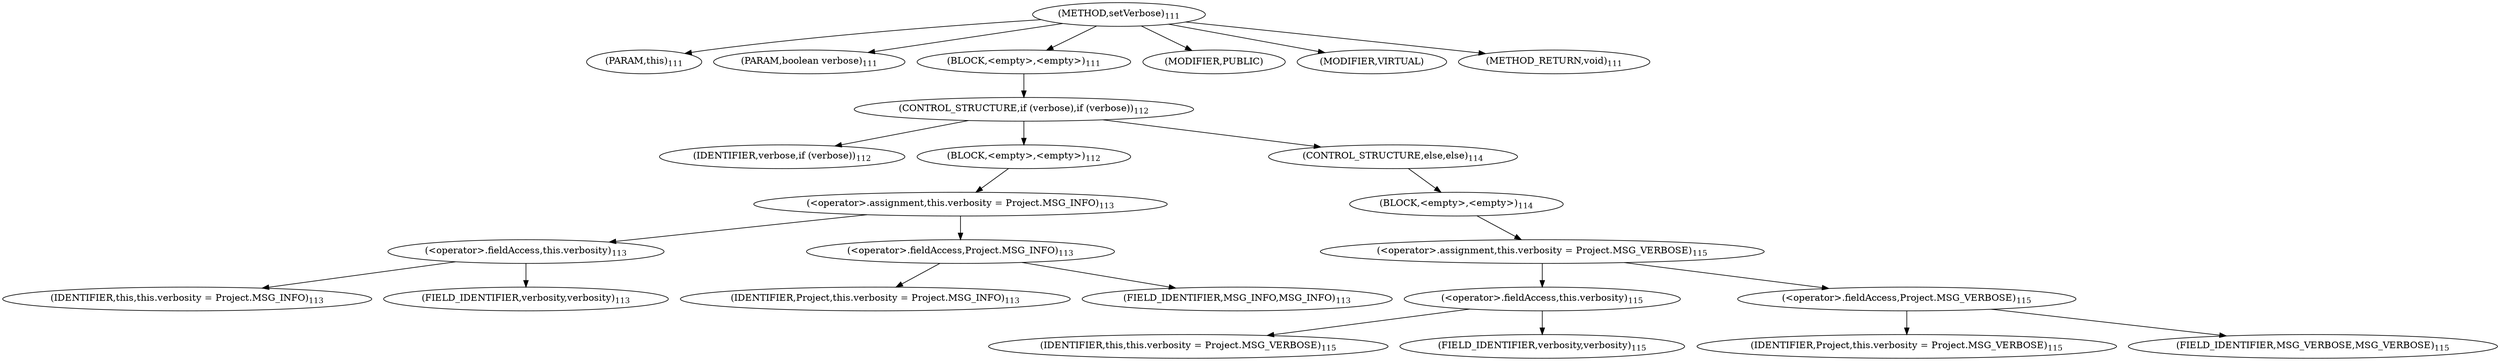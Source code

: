 digraph "setVerbose" {  
"105" [label = <(METHOD,setVerbose)<SUB>111</SUB>> ]
"8" [label = <(PARAM,this)<SUB>111</SUB>> ]
"106" [label = <(PARAM,boolean verbose)<SUB>111</SUB>> ]
"107" [label = <(BLOCK,&lt;empty&gt;,&lt;empty&gt;)<SUB>111</SUB>> ]
"108" [label = <(CONTROL_STRUCTURE,if (verbose),if (verbose))<SUB>112</SUB>> ]
"109" [label = <(IDENTIFIER,verbose,if (verbose))<SUB>112</SUB>> ]
"110" [label = <(BLOCK,&lt;empty&gt;,&lt;empty&gt;)<SUB>112</SUB>> ]
"111" [label = <(&lt;operator&gt;.assignment,this.verbosity = Project.MSG_INFO)<SUB>113</SUB>> ]
"112" [label = <(&lt;operator&gt;.fieldAccess,this.verbosity)<SUB>113</SUB>> ]
"7" [label = <(IDENTIFIER,this,this.verbosity = Project.MSG_INFO)<SUB>113</SUB>> ]
"113" [label = <(FIELD_IDENTIFIER,verbosity,verbosity)<SUB>113</SUB>> ]
"114" [label = <(&lt;operator&gt;.fieldAccess,Project.MSG_INFO)<SUB>113</SUB>> ]
"115" [label = <(IDENTIFIER,Project,this.verbosity = Project.MSG_INFO)<SUB>113</SUB>> ]
"116" [label = <(FIELD_IDENTIFIER,MSG_INFO,MSG_INFO)<SUB>113</SUB>> ]
"117" [label = <(CONTROL_STRUCTURE,else,else)<SUB>114</SUB>> ]
"118" [label = <(BLOCK,&lt;empty&gt;,&lt;empty&gt;)<SUB>114</SUB>> ]
"119" [label = <(&lt;operator&gt;.assignment,this.verbosity = Project.MSG_VERBOSE)<SUB>115</SUB>> ]
"120" [label = <(&lt;operator&gt;.fieldAccess,this.verbosity)<SUB>115</SUB>> ]
"9" [label = <(IDENTIFIER,this,this.verbosity = Project.MSG_VERBOSE)<SUB>115</SUB>> ]
"121" [label = <(FIELD_IDENTIFIER,verbosity,verbosity)<SUB>115</SUB>> ]
"122" [label = <(&lt;operator&gt;.fieldAccess,Project.MSG_VERBOSE)<SUB>115</SUB>> ]
"123" [label = <(IDENTIFIER,Project,this.verbosity = Project.MSG_VERBOSE)<SUB>115</SUB>> ]
"124" [label = <(FIELD_IDENTIFIER,MSG_VERBOSE,MSG_VERBOSE)<SUB>115</SUB>> ]
"125" [label = <(MODIFIER,PUBLIC)> ]
"126" [label = <(MODIFIER,VIRTUAL)> ]
"127" [label = <(METHOD_RETURN,void)<SUB>111</SUB>> ]
  "105" -> "8" 
  "105" -> "106" 
  "105" -> "107" 
  "105" -> "125" 
  "105" -> "126" 
  "105" -> "127" 
  "107" -> "108" 
  "108" -> "109" 
  "108" -> "110" 
  "108" -> "117" 
  "110" -> "111" 
  "111" -> "112" 
  "111" -> "114" 
  "112" -> "7" 
  "112" -> "113" 
  "114" -> "115" 
  "114" -> "116" 
  "117" -> "118" 
  "118" -> "119" 
  "119" -> "120" 
  "119" -> "122" 
  "120" -> "9" 
  "120" -> "121" 
  "122" -> "123" 
  "122" -> "124" 
}
